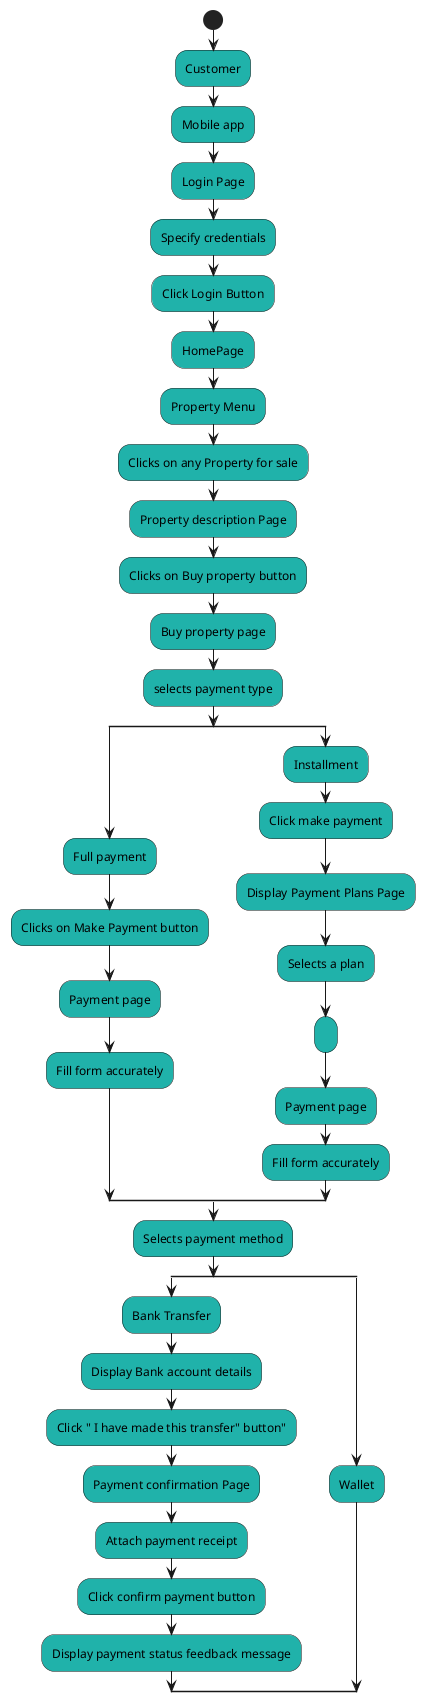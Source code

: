 @startuml
'https://plantuml.com/activity-diagram-beta

start
#LightSeaGreen:Customer;
#LightSeaGreen:Mobile app;
#LightSeaGreen:Login Page;
#LightSeaGreen:Specify credentials;
#LightSeaGreen:Click Login Button;
#LightSeaGreen:HomePage;
#LightSeaGreen:Property Menu;
#LightSeaGreen:Clicks on any Property for sale;
#LightSeaGreen:Property description Page;
#LightSeaGreen:Clicks on Buy property button;
#LightSeaGreen:Buy property page;
#LightSeaGreen:selects payment type;
split
#LightSeaGreen:Full payment;
#LightSeaGreen:Clicks on Make Payment button;
#LightSeaGreen:Payment page;
#LightSeaGreen:Fill form accurately;
split again
#LightSeaGreen:Installment;
#LightSeaGreen:Click make payment;
#LightSeaGreen:Display Payment Plans Page;
#LightSeaGreen:Selects a plan;
#LightSeaGreen:;
#LightSeaGreen:Payment page;
#LightSeaGreen:Fill form accurately;
end split
#LightSeaGreen:Selects payment method;
split
#LightSeaGreen:Bank Transfer;
#LightSeaGreen:Display Bank account details;
#LightSeaGreen:Click " I have made this transfer" button";
#LightSeaGreen:Payment confirmation Page;
#LightSeaGreen:Attach payment receipt;
#LightSeaGreen:Click confirm payment button;
#LightSeaGreen:Display payment status feedback message;
split again
#LightSeaGreen:Wallet;
end split
@enduml
